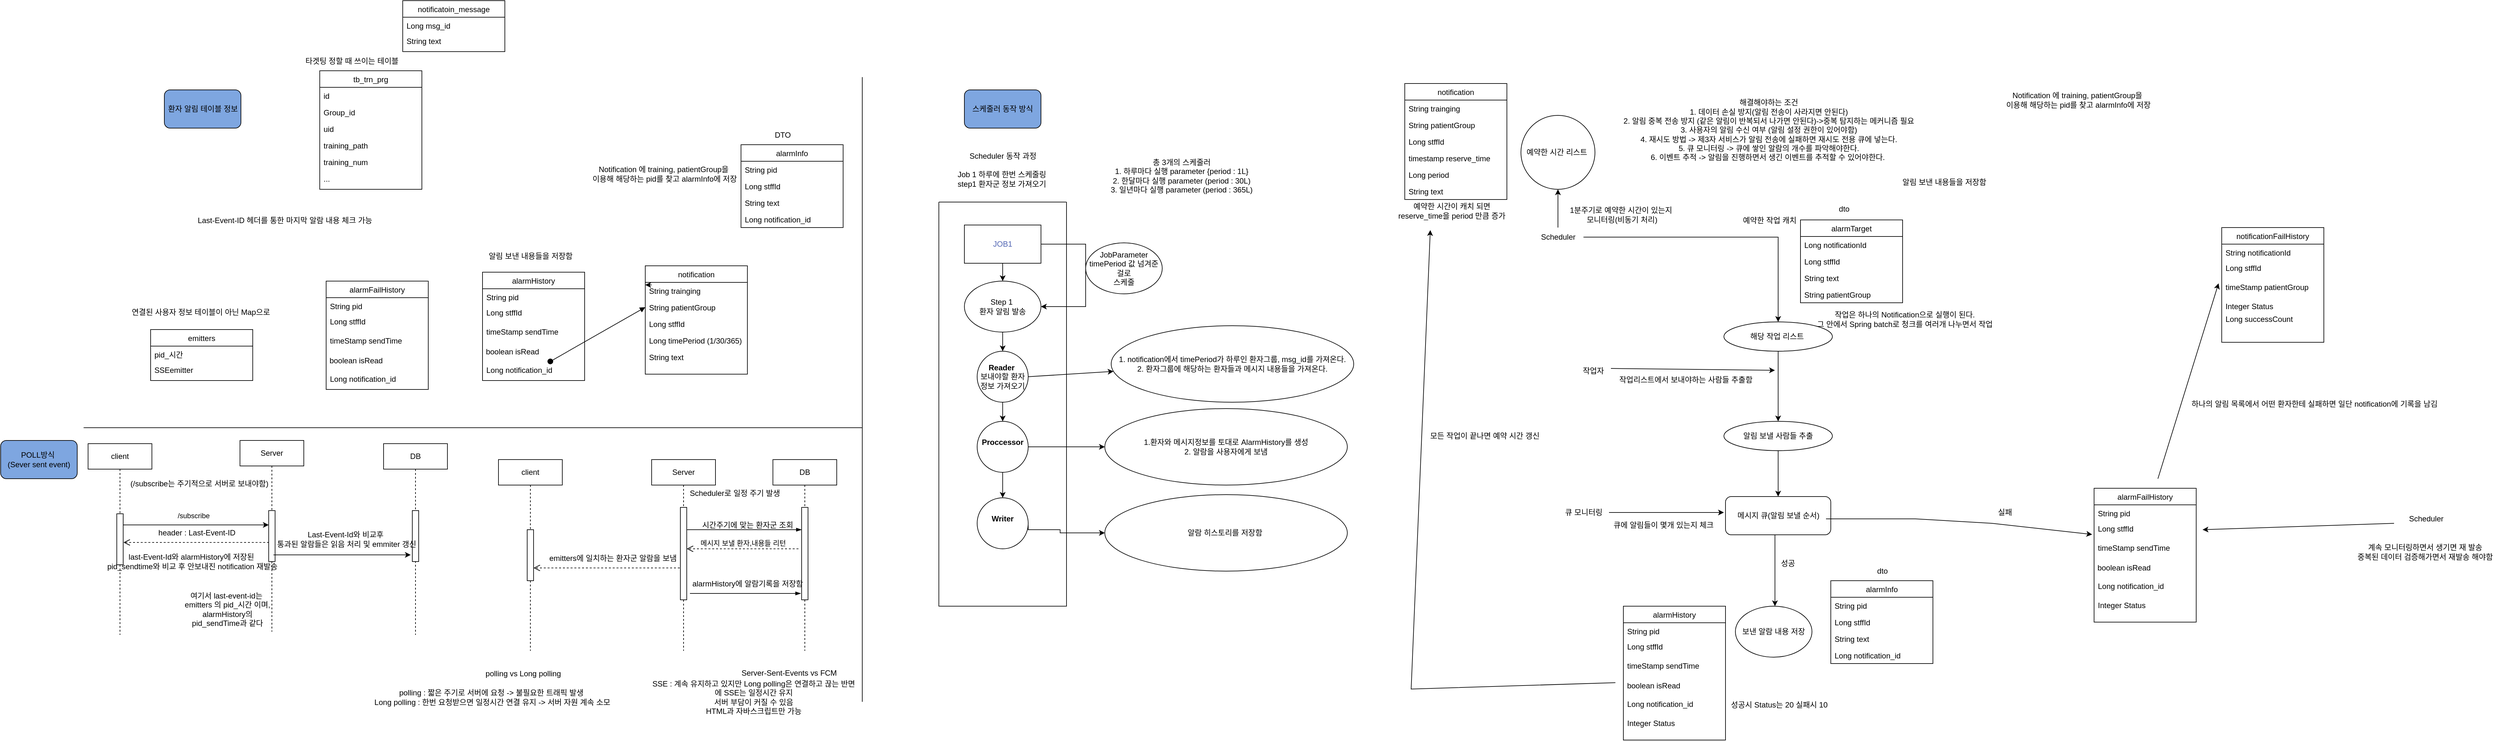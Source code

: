 <mxfile version="24.0.7" type="github">
  <diagram id="C5RBs43oDa-KdzZeNtuy" name="Page-1">
    <mxGraphModel dx="2901" dy="2324" grid="1" gridSize="10" guides="1" tooltips="1" connect="1" arrows="1" fold="1" page="1" pageScale="1" pageWidth="827" pageHeight="1169" background="#ffffff" math="0" shadow="0">
      <root>
        <mxCell id="WIyWlLk6GJQsqaUBKTNV-0" />
        <mxCell id="WIyWlLk6GJQsqaUBKTNV-1" parent="WIyWlLk6GJQsqaUBKTNV-0" />
        <mxCell id="zkfFHV4jXpPFQw0GAbJ--6" value="notificatoin_message" style="swimlane;fontStyle=0;align=center;verticalAlign=top;childLayout=stackLayout;horizontal=1;startSize=26;horizontalStack=0;resizeParent=1;resizeLast=0;collapsible=1;marginBottom=0;rounded=0;shadow=0;strokeWidth=1;" parent="WIyWlLk6GJQsqaUBKTNV-1" vertex="1">
          <mxGeometry x="-20" y="-140" width="160" height="80" as="geometry">
            <mxRectangle x="130" y="380" width="160" height="26" as="alternateBounds" />
          </mxGeometry>
        </mxCell>
        <mxCell id="zkfFHV4jXpPFQw0GAbJ--7" value="Long msg_id" style="text;align=left;verticalAlign=top;spacingLeft=4;spacingRight=4;overflow=hidden;rotatable=0;points=[[0,0.5],[1,0.5]];portConstraint=eastwest;" parent="zkfFHV4jXpPFQw0GAbJ--6" vertex="1">
          <mxGeometry y="26" width="160" height="24" as="geometry" />
        </mxCell>
        <mxCell id="Y5CRtkHLUo_hxefOHsX1-9" value="String text " style="text;align=left;verticalAlign=top;spacingLeft=4;spacingRight=4;overflow=hidden;rotatable=0;points=[[0,0.5],[1,0.5]];portConstraint=eastwest;" parent="zkfFHV4jXpPFQw0GAbJ--6" vertex="1">
          <mxGeometry y="50" width="160" height="30" as="geometry" />
        </mxCell>
        <mxCell id="zkfFHV4jXpPFQw0GAbJ--13" value="notification" style="swimlane;fontStyle=0;align=center;verticalAlign=top;childLayout=stackLayout;horizontal=1;startSize=26;horizontalStack=0;resizeParent=1;resizeLast=0;collapsible=1;marginBottom=0;rounded=0;shadow=0;strokeWidth=1;" parent="WIyWlLk6GJQsqaUBKTNV-1" vertex="1">
          <mxGeometry x="1550" y="-10" width="160" height="182" as="geometry">
            <mxRectangle x="340" y="380" width="170" height="26" as="alternateBounds" />
          </mxGeometry>
        </mxCell>
        <mxCell id="ZtWifZdwvu0Q_X3v1gO1-0" value="String trainging" style="text;align=left;verticalAlign=top;spacingLeft=4;spacingRight=4;overflow=hidden;rotatable=0;points=[[0,0.5],[1,0.5]];portConstraint=eastwest;" vertex="1" parent="zkfFHV4jXpPFQw0GAbJ--13">
          <mxGeometry y="26" width="160" height="26" as="geometry" />
        </mxCell>
        <mxCell id="Y5CRtkHLUo_hxefOHsX1-2" value="String patientGroup" style="text;align=left;verticalAlign=top;spacingLeft=4;spacingRight=4;overflow=hidden;rotatable=0;points=[[0,0.5],[1,0.5]];portConstraint=eastwest;" parent="zkfFHV4jXpPFQw0GAbJ--13" vertex="1">
          <mxGeometry y="52" width="160" height="26" as="geometry" />
        </mxCell>
        <mxCell id="Y5CRtkHLUo_hxefOHsX1-3" value="Long stffId" style="text;align=left;verticalAlign=top;spacingLeft=4;spacingRight=4;overflow=hidden;rotatable=0;points=[[0,0.5],[1,0.5]];portConstraint=eastwest;" parent="zkfFHV4jXpPFQw0GAbJ--13" vertex="1">
          <mxGeometry y="78" width="160" height="26" as="geometry" />
        </mxCell>
        <mxCell id="Y5CRtkHLUo_hxefOHsX1-5" value="timestamp reserve_time" style="text;align=left;verticalAlign=top;spacingLeft=4;spacingRight=4;overflow=hidden;rotatable=0;points=[[0,0.5],[1,0.5]];portConstraint=eastwest;" parent="zkfFHV4jXpPFQw0GAbJ--13" vertex="1">
          <mxGeometry y="104" width="160" height="26" as="geometry" />
        </mxCell>
        <mxCell id="ZtWifZdwvu0Q_X3v1gO1-45" value="Long period" style="text;align=left;verticalAlign=top;spacingLeft=4;spacingRight=4;overflow=hidden;rotatable=0;points=[[0,0.5],[1,0.5]];portConstraint=eastwest;" vertex="1" parent="zkfFHV4jXpPFQw0GAbJ--13">
          <mxGeometry y="130" width="160" height="26" as="geometry" />
        </mxCell>
        <mxCell id="ZtWifZdwvu0Q_X3v1gO1-72" value="String text" style="text;align=left;verticalAlign=top;spacingLeft=4;spacingRight=4;overflow=hidden;rotatable=0;points=[[0,0.5],[1,0.5]];portConstraint=eastwest;" vertex="1" parent="zkfFHV4jXpPFQw0GAbJ--13">
          <mxGeometry y="156" width="160" height="26" as="geometry" />
        </mxCell>
        <mxCell id="zkfFHV4jXpPFQw0GAbJ--17" value="tb_trn_prg" style="swimlane;fontStyle=0;align=center;verticalAlign=top;childLayout=stackLayout;horizontal=1;startSize=26;horizontalStack=0;resizeParent=1;resizeLast=0;collapsible=1;marginBottom=0;rounded=0;shadow=0;strokeWidth=1;" parent="WIyWlLk6GJQsqaUBKTNV-1" vertex="1">
          <mxGeometry x="-150" y="-30" width="160" height="186" as="geometry">
            <mxRectangle x="550" y="140" width="160" height="26" as="alternateBounds" />
          </mxGeometry>
        </mxCell>
        <mxCell id="zkfFHV4jXpPFQw0GAbJ--18" value="id" style="text;align=left;verticalAlign=top;spacingLeft=4;spacingRight=4;overflow=hidden;rotatable=0;points=[[0,0.5],[1,0.5]];portConstraint=eastwest;" parent="zkfFHV4jXpPFQw0GAbJ--17" vertex="1">
          <mxGeometry y="26" width="160" height="26" as="geometry" />
        </mxCell>
        <mxCell id="zkfFHV4jXpPFQw0GAbJ--19" value="Group_id" style="text;align=left;verticalAlign=top;spacingLeft=4;spacingRight=4;overflow=hidden;rotatable=0;points=[[0,0.5],[1,0.5]];portConstraint=eastwest;rounded=0;shadow=0;html=0;" parent="zkfFHV4jXpPFQw0GAbJ--17" vertex="1">
          <mxGeometry y="52" width="160" height="26" as="geometry" />
        </mxCell>
        <mxCell id="zkfFHV4jXpPFQw0GAbJ--20" value="uid" style="text;align=left;verticalAlign=top;spacingLeft=4;spacingRight=4;overflow=hidden;rotatable=0;points=[[0,0.5],[1,0.5]];portConstraint=eastwest;rounded=0;shadow=0;html=0;" parent="zkfFHV4jXpPFQw0GAbJ--17" vertex="1">
          <mxGeometry y="78" width="160" height="26" as="geometry" />
        </mxCell>
        <mxCell id="zkfFHV4jXpPFQw0GAbJ--21" value="training_path" style="text;align=left;verticalAlign=top;spacingLeft=4;spacingRight=4;overflow=hidden;rotatable=0;points=[[0,0.5],[1,0.5]];portConstraint=eastwest;rounded=0;shadow=0;html=0;" parent="zkfFHV4jXpPFQw0GAbJ--17" vertex="1">
          <mxGeometry y="104" width="160" height="26" as="geometry" />
        </mxCell>
        <mxCell id="zkfFHV4jXpPFQw0GAbJ--22" value="training_num" style="text;align=left;verticalAlign=top;spacingLeft=4;spacingRight=4;overflow=hidden;rotatable=0;points=[[0,0.5],[1,0.5]];portConstraint=eastwest;rounded=0;shadow=0;html=0;" parent="zkfFHV4jXpPFQw0GAbJ--17" vertex="1">
          <mxGeometry y="130" width="160" height="26" as="geometry" />
        </mxCell>
        <mxCell id="zkfFHV4jXpPFQw0GAbJ--24" value="..." style="text;align=left;verticalAlign=top;spacingLeft=4;spacingRight=4;overflow=hidden;rotatable=0;points=[[0,0.5],[1,0.5]];portConstraint=eastwest;" parent="zkfFHV4jXpPFQw0GAbJ--17" vertex="1">
          <mxGeometry y="156" width="160" height="26" as="geometry" />
        </mxCell>
        <mxCell id="Y5CRtkHLUo_hxefOHsX1-7" value="타겟팅 정할 때 쓰이는 테이블" style="text;html=1;align=center;verticalAlign=middle;resizable=0;points=[];autosize=1;strokeColor=none;fillColor=none;" parent="WIyWlLk6GJQsqaUBKTNV-1" vertex="1">
          <mxGeometry x="-180" y="-60" width="160" height="30" as="geometry" />
        </mxCell>
        <mxCell id="Y5CRtkHLUo_hxefOHsX1-20" value="Server" style="shape=umlLifeline;whiteSpace=wrap;html=1;container=1;dropTarget=0;collapsible=0;recursiveResize=0;outlineConnect=0;portConstraint=eastwest;newEdgeStyle={&quot;curved&quot;:0,&quot;rounded&quot;:0};points=[[0,0,0,0,5],[0,1,0,0,-5],[1,0,0,0,5],[1,1,0,0,-5]];perimeter=rectanglePerimeter;targetShapes=umlLifeline;participant=label;" parent="WIyWlLk6GJQsqaUBKTNV-1" vertex="1">
          <mxGeometry x="370" y="580" width="100" height="300" as="geometry" />
        </mxCell>
        <mxCell id="Y5CRtkHLUo_hxefOHsX1-22" value="" style="html=1;points=[[0,0,0,0,5],[0,1,0,0,-5],[1,0,0,0,5],[1,1,0,0,-5]];perimeter=orthogonalPerimeter;outlineConnect=0;targetShapes=umlLifeline;portConstraint=eastwest;newEdgeStyle={&quot;curved&quot;:0,&quot;rounded&quot;:0};" parent="Y5CRtkHLUo_hxefOHsX1-20" vertex="1">
          <mxGeometry x="45" y="75" width="10" height="145" as="geometry" />
        </mxCell>
        <mxCell id="Y5CRtkHLUo_hxefOHsX1-21" value="client" style="shape=umlLifeline;whiteSpace=wrap;html=1;container=1;dropTarget=0;collapsible=0;recursiveResize=0;outlineConnect=0;portConstraint=eastwest;newEdgeStyle={&quot;curved&quot;:0,&quot;rounded&quot;:0};points=[[0,0,0,0,5],[0,1,0,0,-5],[1,0,0,0,5],[1,1,0,0,-5]];perimeter=rectanglePerimeter;targetShapes=umlLifeline;participant=label;" parent="WIyWlLk6GJQsqaUBKTNV-1" vertex="1">
          <mxGeometry x="130" y="580" width="100" height="300" as="geometry" />
        </mxCell>
        <mxCell id="Y5CRtkHLUo_hxefOHsX1-33" value="" style="html=1;points=[[0,0,0,0,5],[0,1,0,0,-5],[1,0,0,0,5],[1,1,0,0,-5]];perimeter=orthogonalPerimeter;outlineConnect=0;targetShapes=umlLifeline;portConstraint=eastwest;newEdgeStyle={&quot;curved&quot;:0,&quot;rounded&quot;:0};" parent="Y5CRtkHLUo_hxefOHsX1-21" vertex="1">
          <mxGeometry x="45" y="110" width="10" height="80" as="geometry" />
        </mxCell>
        <mxCell id="Y5CRtkHLUo_hxefOHsX1-23" value="DB" style="shape=umlLifeline;whiteSpace=wrap;html=1;container=1;dropTarget=0;collapsible=0;recursiveResize=0;outlineConnect=0;portConstraint=eastwest;newEdgeStyle={&quot;curved&quot;:0,&quot;rounded&quot;:0};points=[[0,0,0,0,5],[0,1,0,0,-5],[1,0,0,0,5],[1,1,0,0,-5]];perimeter=rectanglePerimeter;targetShapes=umlLifeline;participant=label;" parent="WIyWlLk6GJQsqaUBKTNV-1" vertex="1">
          <mxGeometry x="560" y="580" width="100" height="300" as="geometry" />
        </mxCell>
        <mxCell id="Y5CRtkHLUo_hxefOHsX1-24" value="" style="html=1;points=[[0,0,0,0,5],[0,1,0,0,-5],[1,0,0,0,5],[1,1,0,0,-5]];perimeter=orthogonalPerimeter;outlineConnect=0;targetShapes=umlLifeline;portConstraint=eastwest;newEdgeStyle={&quot;curved&quot;:0,&quot;rounded&quot;:0};" parent="Y5CRtkHLUo_hxefOHsX1-23" vertex="1">
          <mxGeometry x="45" y="75" width="10" height="145" as="geometry" />
        </mxCell>
        <mxCell id="Y5CRtkHLUo_hxefOHsX1-25" value="" style="edgeStyle=elbowEdgeStyle;fontSize=12;html=1;endArrow=blockThin;endFill=1;rounded=0;elbow=vertical;" parent="WIyWlLk6GJQsqaUBKTNV-1" source="Y5CRtkHLUo_hxefOHsX1-22" target="Y5CRtkHLUo_hxefOHsX1-24" edge="1">
          <mxGeometry width="160" relative="1" as="geometry">
            <mxPoint x="430" y="690" as="sourcePoint" />
            <mxPoint x="605" y="715" as="targetPoint" />
            <Array as="points">
              <mxPoint x="560" y="690" />
            </Array>
          </mxGeometry>
        </mxCell>
        <mxCell id="Y5CRtkHLUo_hxefOHsX1-30" value="시간주기에 맞는 환자군 조회" style="text;html=1;align=center;verticalAlign=middle;resizable=0;points=[];autosize=1;strokeColor=none;fillColor=none;" parent="WIyWlLk6GJQsqaUBKTNV-1" vertex="1">
          <mxGeometry x="440" y="668" width="160" height="30" as="geometry" />
        </mxCell>
        <mxCell id="Y5CRtkHLUo_hxefOHsX1-31" value="메시지 보낼 환자,내용들 리턴" style="html=1;verticalAlign=bottom;endArrow=open;dashed=1;endSize=8;curved=0;rounded=0;" parent="WIyWlLk6GJQsqaUBKTNV-1" target="Y5CRtkHLUo_hxefOHsX1-22" edge="1">
          <mxGeometry relative="1" as="geometry">
            <mxPoint x="600" y="720" as="sourcePoint" />
            <mxPoint x="520" y="720" as="targetPoint" />
          </mxGeometry>
        </mxCell>
        <mxCell id="Y5CRtkHLUo_hxefOHsX1-32" value="" style="html=1;verticalAlign=bottom;endArrow=open;dashed=1;endSize=8;curved=0;rounded=0;" parent="WIyWlLk6GJQsqaUBKTNV-1" target="Y5CRtkHLUo_hxefOHsX1-33" edge="1">
          <mxGeometry relative="1" as="geometry">
            <mxPoint x="414" y="750" as="sourcePoint" />
            <mxPoint x="334" y="750" as="targetPoint" />
          </mxGeometry>
        </mxCell>
        <mxCell id="Y5CRtkHLUo_hxefOHsX1-34" value="emitters에 일치하는 환자군 알람을 보냄" style="text;html=1;align=center;verticalAlign=middle;resizable=0;points=[];autosize=1;strokeColor=none;fillColor=none;" parent="WIyWlLk6GJQsqaUBKTNV-1" vertex="1">
          <mxGeometry x="204" y="720" width="210" height="30" as="geometry" />
        </mxCell>
        <mxCell id="Y5CRtkHLUo_hxefOHsX1-35" value="Server-Sent-Events vs FCM" style="text;html=1;align=center;verticalAlign=middle;resizable=0;points=[];autosize=1;strokeColor=none;fillColor=none;" parent="WIyWlLk6GJQsqaUBKTNV-1" vertex="1">
          <mxGeometry x="500" y="900" width="170" height="30" as="geometry" />
        </mxCell>
        <mxCell id="Y5CRtkHLUo_hxefOHsX1-36" value="SSE : 계속 유지하고 있지만 Long polling은 연결하고 끊는 반면에 SSE는 일정시간 유지&lt;div&gt;서버 부담이 커질 수 있음&lt;/div&gt;&lt;div&gt;HTML과 자바스크립트만 가능&lt;/div&gt;" style="text;html=1;align=center;verticalAlign=middle;whiteSpace=wrap;rounded=0;" parent="WIyWlLk6GJQsqaUBKTNV-1" vertex="1">
          <mxGeometry x="370" y="933" width="320" height="40" as="geometry" />
        </mxCell>
        <mxCell id="Y5CRtkHLUo_hxefOHsX1-37" value="polling vs Long polling&amp;nbsp;&lt;div&gt;&lt;br&gt;&lt;/div&gt;" style="text;html=1;align=center;verticalAlign=middle;resizable=0;points=[];autosize=1;strokeColor=none;fillColor=none;" parent="WIyWlLk6GJQsqaUBKTNV-1" vertex="1">
          <mxGeometry x="100" y="903" width="140" height="40" as="geometry" />
        </mxCell>
        <mxCell id="Y5CRtkHLUo_hxefOHsX1-38" value="polling : 짧은 주기로 서버에 요청 -&amp;gt; 불필요한 트래픽 발생&amp;nbsp;&lt;div&gt;Long polling : 한번 요청받으면 일정시간 연결 유지 -&amp;gt; 서버 자원 계속 소모&lt;/div&gt;" style="text;html=1;align=center;verticalAlign=middle;resizable=0;points=[];autosize=1;strokeColor=none;fillColor=none;" parent="WIyWlLk6GJQsqaUBKTNV-1" vertex="1">
          <mxGeometry x="-70" y="933" width="380" height="40" as="geometry" />
        </mxCell>
        <mxCell id="Y5CRtkHLUo_hxefOHsX1-39" value="Scheduler로 일정 주기 발생" style="text;html=1;align=center;verticalAlign=middle;resizable=0;points=[];autosize=1;strokeColor=none;fillColor=none;" parent="WIyWlLk6GJQsqaUBKTNV-1" vertex="1">
          <mxGeometry x="420" y="618" width="160" height="30" as="geometry" />
        </mxCell>
        <mxCell id="Y5CRtkHLUo_hxefOHsX1-42" value="emitters" style="swimlane;fontStyle=0;align=center;verticalAlign=top;childLayout=stackLayout;horizontal=1;startSize=26;horizontalStack=0;resizeParent=1;resizeLast=0;collapsible=1;marginBottom=0;rounded=0;shadow=0;strokeWidth=1;" parent="WIyWlLk6GJQsqaUBKTNV-1" vertex="1">
          <mxGeometry x="-415" y="376" width="160" height="80" as="geometry">
            <mxRectangle x="130" y="380" width="160" height="26" as="alternateBounds" />
          </mxGeometry>
        </mxCell>
        <mxCell id="Y5CRtkHLUo_hxefOHsX1-43" value="pid_시간" style="text;align=left;verticalAlign=top;spacingLeft=4;spacingRight=4;overflow=hidden;rotatable=0;points=[[0,0.5],[1,0.5]];portConstraint=eastwest;" parent="Y5CRtkHLUo_hxefOHsX1-42" vertex="1">
          <mxGeometry y="26" width="160" height="24" as="geometry" />
        </mxCell>
        <mxCell id="Y5CRtkHLUo_hxefOHsX1-44" value="SSEemitter" style="text;align=left;verticalAlign=top;spacingLeft=4;spacingRight=4;overflow=hidden;rotatable=0;points=[[0,0.5],[1,0.5]];portConstraint=eastwest;" parent="Y5CRtkHLUo_hxefOHsX1-42" vertex="1">
          <mxGeometry y="50" width="160" height="30" as="geometry" />
        </mxCell>
        <mxCell id="Y5CRtkHLUo_hxefOHsX1-48" value="연결된 사용자 정보 테이블이 아닌 Map으로&amp;nbsp;" style="text;html=1;align=center;verticalAlign=middle;resizable=0;points=[];autosize=1;strokeColor=none;fillColor=none;" parent="WIyWlLk6GJQsqaUBKTNV-1" vertex="1">
          <mxGeometry x="-450" y="334" width="230" height="30" as="geometry" />
        </mxCell>
        <mxCell id="Y5CRtkHLUo_hxefOHsX1-49" value="알림 보낸 내용들을 저장함" style="text;html=1;align=center;verticalAlign=middle;resizable=0;points=[];autosize=1;strokeColor=none;fillColor=none;" parent="WIyWlLk6GJQsqaUBKTNV-1" vertex="1">
          <mxGeometry x="2320" y="130" width="150" height="30" as="geometry" />
        </mxCell>
        <mxCell id="Y5CRtkHLUo_hxefOHsX1-52" value="Scheduler 동작 과정&lt;div&gt;&lt;br&gt;&lt;/div&gt;&lt;div&gt;Job 1 하루에 한번 스케줄링&amp;nbsp;&lt;/div&gt;&lt;div&gt;step1 환자군 정보 가져오기&amp;nbsp;&lt;/div&gt;&lt;div&gt;&lt;br&gt;&lt;/div&gt;&lt;div&gt;&lt;br&gt;&lt;/div&gt;" style="text;html=1;align=center;verticalAlign=middle;resizable=0;points=[];autosize=1;strokeColor=none;fillColor=none;" parent="WIyWlLk6GJQsqaUBKTNV-1" vertex="1">
          <mxGeometry x="840" y="90" width="160" height="100" as="geometry" />
        </mxCell>
        <mxCell id="Y5CRtkHLUo_hxefOHsX1-53" value="alarmHistory에 알람기록을 저장함" style="text;html=1;align=center;verticalAlign=middle;resizable=0;points=[];autosize=1;strokeColor=none;fillColor=none;" parent="WIyWlLk6GJQsqaUBKTNV-1" vertex="1">
          <mxGeometry x="425" y="760" width="190" height="30" as="geometry" />
        </mxCell>
        <mxCell id="Y5CRtkHLUo_hxefOHsX1-54" value="Last-Event-ID 헤더를 통한 마지막 알람 내용 체크 가능" style="text;html=1;align=center;verticalAlign=middle;resizable=0;points=[];autosize=1;strokeColor=none;fillColor=none;" parent="WIyWlLk6GJQsqaUBKTNV-1" vertex="1">
          <mxGeometry x="-350" y="190" width="290" height="30" as="geometry" />
        </mxCell>
        <mxCell id="Y5CRtkHLUo_hxefOHsX1-78" value="client" style="shape=umlLifeline;whiteSpace=wrap;html=1;container=1;dropTarget=0;collapsible=0;recursiveResize=0;outlineConnect=0;portConstraint=eastwest;newEdgeStyle={&quot;curved&quot;:0,&quot;rounded&quot;:0};points=[[0,0,0,0,5],[0,1,0,0,-5],[1,0,0,0,5],[1,1,0,0,-5]];perimeter=rectanglePerimeter;targetShapes=umlLifeline;participant=label;" parent="WIyWlLk6GJQsqaUBKTNV-1" vertex="1">
          <mxGeometry x="-513" y="555" width="100" height="300" as="geometry" />
        </mxCell>
        <mxCell id="Y5CRtkHLUo_hxefOHsX1-79" value="" style="html=1;points=[[0,0,0,0,5],[0,1,0,0,-5],[1,0,0,0,5],[1,1,0,0,-5]];perimeter=orthogonalPerimeter;outlineConnect=0;targetShapes=umlLifeline;portConstraint=eastwest;newEdgeStyle={&quot;curved&quot;:0,&quot;rounded&quot;:0};" parent="Y5CRtkHLUo_hxefOHsX1-78" vertex="1">
          <mxGeometry x="45" y="110" width="10" height="80" as="geometry" />
        </mxCell>
        <mxCell id="Y5CRtkHLUo_hxefOHsX1-80" value="Server" style="shape=umlLifeline;whiteSpace=wrap;html=1;container=1;dropTarget=0;collapsible=0;recursiveResize=0;outlineConnect=0;portConstraint=eastwest;newEdgeStyle={&quot;curved&quot;:0,&quot;rounded&quot;:0};points=[[0,0,0,0,5],[0,1,0,0,-5],[1,0,0,0,5],[1,1,0,0,-5]];perimeter=rectanglePerimeter;targetShapes=umlLifeline;participant=label;" parent="WIyWlLk6GJQsqaUBKTNV-1" vertex="1">
          <mxGeometry x="-275" y="550" width="100" height="300" as="geometry" />
        </mxCell>
        <mxCell id="Y5CRtkHLUo_hxefOHsX1-81" value="" style="html=1;points=[[0,0,0,0,5],[0,1,0,0,-5],[1,0,0,0,5],[1,1,0,0,-5]];perimeter=orthogonalPerimeter;outlineConnect=0;targetShapes=umlLifeline;portConstraint=eastwest;newEdgeStyle={&quot;curved&quot;:0,&quot;rounded&quot;:0};" parent="Y5CRtkHLUo_hxefOHsX1-80" vertex="1">
          <mxGeometry x="45" y="110" width="10" height="80" as="geometry" />
        </mxCell>
        <mxCell id="Y5CRtkHLUo_hxefOHsX1-82" value="DB" style="shape=umlLifeline;whiteSpace=wrap;html=1;container=1;dropTarget=0;collapsible=0;recursiveResize=0;outlineConnect=0;portConstraint=eastwest;newEdgeStyle={&quot;curved&quot;:0,&quot;rounded&quot;:0};points=[[0,0,0,0,5],[0,1,0,0,-5],[1,0,0,0,5],[1,1,0,0,-5]];perimeter=rectanglePerimeter;targetShapes=umlLifeline;participant=label;" parent="WIyWlLk6GJQsqaUBKTNV-1" vertex="1">
          <mxGeometry x="-50" y="555" width="100" height="300" as="geometry" />
        </mxCell>
        <mxCell id="Y5CRtkHLUo_hxefOHsX1-83" value="" style="html=1;points=[[0,0,0,0,5],[0,1,0,0,-5],[1,0,0,0,5],[1,1,0,0,-5]];perimeter=orthogonalPerimeter;outlineConnect=0;targetShapes=umlLifeline;portConstraint=eastwest;newEdgeStyle={&quot;curved&quot;:0,&quot;rounded&quot;:0};" parent="Y5CRtkHLUo_hxefOHsX1-82" vertex="1">
          <mxGeometry x="45" y="105" width="10" height="80" as="geometry" />
        </mxCell>
        <mxCell id="Y5CRtkHLUo_hxefOHsX1-84" style="edgeStyle=orthogonalEdgeStyle;rounded=0;orthogonalLoop=1;jettySize=auto;html=1;curved=0;" parent="WIyWlLk6GJQsqaUBKTNV-1" source="Y5CRtkHLUo_hxefOHsX1-79" edge="1">
          <mxGeometry relative="1" as="geometry">
            <mxPoint x="-408" y="682.5" as="sourcePoint" />
            <mxPoint x="-230" y="682.5" as="targetPoint" />
            <Array as="points">
              <mxPoint x="-344" y="683" />
            </Array>
          </mxGeometry>
        </mxCell>
        <mxCell id="Y5CRtkHLUo_hxefOHsX1-85" value="/subscribe" style="edgeLabel;html=1;align=center;verticalAlign=middle;resizable=0;points=[];" parent="Y5CRtkHLUo_hxefOHsX1-84" vertex="1" connectable="0">
          <mxGeometry x="-0.152" y="-2" relative="1" as="geometry">
            <mxPoint x="13" y="-17" as="offset" />
          </mxGeometry>
        </mxCell>
        <mxCell id="Y5CRtkHLUo_hxefOHsX1-86" value="header : Last-Event-ID" style="text;html=1;align=center;verticalAlign=middle;resizable=0;points=[];autosize=1;strokeColor=none;fillColor=none;" parent="WIyWlLk6GJQsqaUBKTNV-1" vertex="1">
          <mxGeometry x="-413.5" y="680" width="140" height="30" as="geometry" />
        </mxCell>
        <mxCell id="Y5CRtkHLUo_hxefOHsX1-87" value="last-Event-Id와 alarmHistory에 저장된&amp;nbsp;&lt;div&gt;pid_sendtime와 비교 후 안보내진 notification 재발송&lt;/div&gt;" style="text;html=1;align=center;verticalAlign=middle;resizable=0;points=[];autosize=1;strokeColor=none;fillColor=none;" parent="WIyWlLk6GJQsqaUBKTNV-1" vertex="1">
          <mxGeometry x="-490" y="720" width="280" height="40" as="geometry" />
        </mxCell>
        <mxCell id="Y5CRtkHLUo_hxefOHsX1-88" value="" style="endArrow=classic;html=1;rounded=0;" parent="WIyWlLk6GJQsqaUBKTNV-1" edge="1">
          <mxGeometry width="50" height="50" relative="1" as="geometry">
            <mxPoint x="-222.5" y="729.5" as="sourcePoint" />
            <mxPoint x="-7.5" y="729.5" as="targetPoint" />
            <Array as="points">
              <mxPoint x="-142.5" y="729.5" />
            </Array>
          </mxGeometry>
        </mxCell>
        <mxCell id="Y5CRtkHLUo_hxefOHsX1-90" value="" style="html=1;verticalAlign=bottom;endArrow=open;dashed=1;endSize=8;curved=0;rounded=0;" parent="WIyWlLk6GJQsqaUBKTNV-1" edge="1">
          <mxGeometry relative="1" as="geometry">
            <mxPoint x="-229.5" y="710" as="sourcePoint" />
            <mxPoint x="-457.5" y="710" as="targetPoint" />
          </mxGeometry>
        </mxCell>
        <mxCell id="Y5CRtkHLUo_hxefOHsX1-94" value="alarmHistory" style="swimlane;fontStyle=0;align=center;verticalAlign=top;childLayout=stackLayout;horizontal=1;startSize=26;horizontalStack=0;resizeParent=1;resizeLast=0;collapsible=1;marginBottom=0;rounded=0;shadow=0;strokeWidth=1;" parent="WIyWlLk6GJQsqaUBKTNV-1" vertex="1">
          <mxGeometry x="1892.5" y="810" width="160" height="210" as="geometry">
            <mxRectangle x="130" y="380" width="160" height="26" as="alternateBounds" />
          </mxGeometry>
        </mxCell>
        <mxCell id="Y5CRtkHLUo_hxefOHsX1-95" value="String pid" style="text;align=left;verticalAlign=top;spacingLeft=4;spacingRight=4;overflow=hidden;rotatable=0;points=[[0,0.5],[1,0.5]];portConstraint=eastwest;" parent="Y5CRtkHLUo_hxefOHsX1-94" vertex="1">
          <mxGeometry y="26" width="160" height="24" as="geometry" />
        </mxCell>
        <mxCell id="Y5CRtkHLUo_hxefOHsX1-96" value="Long stffId" style="text;align=left;verticalAlign=top;spacingLeft=4;spacingRight=4;overflow=hidden;rotatable=0;points=[[0,0.5],[1,0.5]];portConstraint=eastwest;" parent="Y5CRtkHLUo_hxefOHsX1-94" vertex="1">
          <mxGeometry y="50" width="160" height="30" as="geometry" />
        </mxCell>
        <mxCell id="Y5CRtkHLUo_hxefOHsX1-98" value="timeStamp sendTime" style="text;align=left;verticalAlign=top;spacingLeft=4;spacingRight=4;overflow=hidden;rotatable=0;points=[[0,0.5],[1,0.5]];portConstraint=eastwest;" parent="Y5CRtkHLUo_hxefOHsX1-94" vertex="1">
          <mxGeometry y="80" width="160" height="30" as="geometry" />
        </mxCell>
        <mxCell id="Y5CRtkHLUo_hxefOHsX1-100" value="&amp;nbsp;boolean isRead" style="text;html=1;align=left;verticalAlign=middle;resizable=0;points=[];autosize=1;strokeColor=none;fillColor=none;" parent="Y5CRtkHLUo_hxefOHsX1-94" vertex="1">
          <mxGeometry y="110" width="160" height="30" as="geometry" />
        </mxCell>
        <mxCell id="Y5CRtkHLUo_hxefOHsX1-101" value="Long notification_id" style="text;align=left;verticalAlign=top;spacingLeft=4;spacingRight=4;overflow=hidden;rotatable=0;points=[[0,0.5],[1,0.5]];portConstraint=eastwest;" parent="Y5CRtkHLUo_hxefOHsX1-94" vertex="1">
          <mxGeometry y="140" width="160" height="30" as="geometry" />
        </mxCell>
        <mxCell id="ZtWifZdwvu0Q_X3v1gO1-73" value="Integer Status" style="text;align=left;verticalAlign=top;spacingLeft=4;spacingRight=4;overflow=hidden;rotatable=0;points=[[0,0.5],[1,0.5]];portConstraint=eastwest;" vertex="1" parent="Y5CRtkHLUo_hxefOHsX1-94">
          <mxGeometry y="170" width="160" height="30" as="geometry" />
        </mxCell>
        <mxCell id="Y5CRtkHLUo_hxefOHsX1-102" value="Last-Event-Id와 비교후&lt;div&gt;&amp;nbsp;통과된 알람들은 읽음 처리 및 emmiter 갱신&lt;/div&gt;" style="text;html=1;align=center;verticalAlign=middle;resizable=0;points=[];autosize=1;strokeColor=none;fillColor=none;" parent="WIyWlLk6GJQsqaUBKTNV-1" vertex="1">
          <mxGeometry x="-230" y="685" width="240" height="40" as="geometry" />
        </mxCell>
        <mxCell id="Y5CRtkHLUo_hxefOHsX1-104" value="" style="edgeStyle=elbowEdgeStyle;fontSize=12;html=1;endArrow=blockThin;endFill=1;rounded=0;exitX=-0.014;exitY=0.9;exitDx=0;exitDy=0;exitPerimeter=0;" parent="WIyWlLk6GJQsqaUBKTNV-1" edge="1">
          <mxGeometry width="160" relative="1" as="geometry">
            <mxPoint x="430" y="790" as="sourcePoint" />
            <mxPoint x="603.77" y="790" as="targetPoint" />
            <Array as="points">
              <mxPoint x="543.77" y="773" />
              <mxPoint x="518.77" y="783" />
            </Array>
          </mxGeometry>
        </mxCell>
        <mxCell id="Y5CRtkHLUo_hxefOHsX1-106" value="여기서 last-event-id는&amp;nbsp;&lt;div&gt;emitters 의 pid_시간 이며,&lt;/div&gt;&lt;div&gt;alarmHistory의&lt;/div&gt;&lt;div&gt;pid_sendTime과 같다&lt;/div&gt;" style="text;html=1;align=center;verticalAlign=middle;resizable=0;points=[];autosize=1;strokeColor=none;fillColor=none;" parent="WIyWlLk6GJQsqaUBKTNV-1" vertex="1">
          <mxGeometry x="-370" y="780" width="150" height="70" as="geometry" />
        </mxCell>
        <mxCell id="Y5CRtkHLUo_hxefOHsX1-108" value="(/subscribe는 주기적으로 서버로 보내야함)" style="text;html=1;align=center;verticalAlign=middle;resizable=0;points=[];autosize=1;strokeColor=none;fillColor=none;" parent="WIyWlLk6GJQsqaUBKTNV-1" vertex="1">
          <mxGeometry x="-454" y="603" width="230" height="30" as="geometry" />
        </mxCell>
        <mxCell id="w-4qG2G89i9QHenakO-h-14" style="edgeStyle=orthogonalEdgeStyle;rounded=0;orthogonalLoop=1;jettySize=auto;html=1;entryX=0.5;entryY=0;entryDx=0;entryDy=0;" parent="WIyWlLk6GJQsqaUBKTNV-1" source="w-4qG2G89i9QHenakO-h-1" target="w-4qG2G89i9QHenakO-h-12" edge="1">
          <mxGeometry relative="1" as="geometry" />
        </mxCell>
        <mxCell id="w-4qG2G89i9QHenakO-h-1" value="Step 1&amp;nbsp;&lt;div&gt;환자 알림 발송&lt;/div&gt;" style="ellipse;whiteSpace=wrap;html=1;" parent="WIyWlLk6GJQsqaUBKTNV-1" vertex="1">
          <mxGeometry x="860" y="300" width="120" height="80" as="geometry" />
        </mxCell>
        <mxCell id="w-4qG2G89i9QHenakO-h-2" value="" style="swimlane;startSize=0;" parent="WIyWlLk6GJQsqaUBKTNV-1" vertex="1">
          <mxGeometry x="820" y="176" width="200" height="634" as="geometry">
            <mxRectangle x="820" y="176" width="50" height="40" as="alternateBounds" />
          </mxGeometry>
        </mxCell>
        <mxCell id="w-4qG2G89i9QHenakO-h-0" value="&lt;font color=&quot;#5165b3&quot;&gt;JOB1&lt;/font&gt;" style="rounded=0;whiteSpace=wrap;html=1;" parent="w-4qG2G89i9QHenakO-h-2" vertex="1">
          <mxGeometry x="40" y="36" width="120" height="60" as="geometry" />
        </mxCell>
        <mxCell id="w-4qG2G89i9QHenakO-h-25" style="edgeStyle=orthogonalEdgeStyle;rounded=0;orthogonalLoop=1;jettySize=auto;html=1;entryX=0.5;entryY=0;entryDx=0;entryDy=0;" parent="w-4qG2G89i9QHenakO-h-2" source="w-4qG2G89i9QHenakO-h-12" target="w-4qG2G89i9QHenakO-h-15" edge="1">
          <mxGeometry relative="1" as="geometry" />
        </mxCell>
        <mxCell id="w-4qG2G89i9QHenakO-h-12" value="&lt;b&gt;Reader&amp;nbsp;&lt;/b&gt;&lt;div&gt;보내야할 환자 정보 가져오기&lt;/div&gt;" style="ellipse;whiteSpace=wrap;html=1;aspect=fixed;" parent="w-4qG2G89i9QHenakO-h-2" vertex="1">
          <mxGeometry x="60" y="234" width="80" height="80" as="geometry" />
        </mxCell>
        <mxCell id="w-4qG2G89i9QHenakO-h-13" value="" style="endArrow=classic;html=1;rounded=0;" parent="w-4qG2G89i9QHenakO-h-2" target="w-4qG2G89i9QHenakO-h-1" edge="1">
          <mxGeometry width="50" height="50" relative="1" as="geometry">
            <mxPoint x="100" y="96" as="sourcePoint" />
            <mxPoint x="150" y="46" as="targetPoint" />
          </mxGeometry>
        </mxCell>
        <mxCell id="w-4qG2G89i9QHenakO-h-26" style="edgeStyle=orthogonalEdgeStyle;rounded=0;orthogonalLoop=1;jettySize=auto;html=1;entryX=0.5;entryY=0;entryDx=0;entryDy=0;" parent="w-4qG2G89i9QHenakO-h-2" source="w-4qG2G89i9QHenakO-h-15" target="w-4qG2G89i9QHenakO-h-21" edge="1">
          <mxGeometry relative="1" as="geometry" />
        </mxCell>
        <mxCell id="w-4qG2G89i9QHenakO-h-15" value="&lt;b&gt;Proccessor&lt;/b&gt;&lt;div&gt;&lt;b&gt;&lt;br&gt;&lt;/b&gt;&lt;/div&gt;" style="ellipse;whiteSpace=wrap;html=1;aspect=fixed;" parent="w-4qG2G89i9QHenakO-h-2" vertex="1">
          <mxGeometry x="60" y="344" width="80" height="80" as="geometry" />
        </mxCell>
        <mxCell id="w-4qG2G89i9QHenakO-h-16" value="" style="endArrow=classic;html=1;rounded=0;" parent="w-4qG2G89i9QHenakO-h-2" target="w-4qG2G89i9QHenakO-h-17" edge="1">
          <mxGeometry width="50" height="50" relative="1" as="geometry">
            <mxPoint x="140" y="274" as="sourcePoint" />
            <mxPoint x="310" y="244" as="targetPoint" />
          </mxGeometry>
        </mxCell>
        <mxCell id="w-4qG2G89i9QHenakO-h-21" value="&lt;b&gt;Writer&lt;/b&gt;&lt;br&gt;&lt;div&gt;&lt;b&gt;&lt;br&gt;&lt;/b&gt;&lt;/div&gt;" style="ellipse;whiteSpace=wrap;html=1;aspect=fixed;" parent="w-4qG2G89i9QHenakO-h-2" vertex="1">
          <mxGeometry x="60" y="464" width="80" height="80" as="geometry" />
        </mxCell>
        <mxCell id="w-4qG2G89i9QHenakO-h-3" value="" style="endArrow=none;html=1;rounded=0;" parent="WIyWlLk6GJQsqaUBKTNV-1" edge="1">
          <mxGeometry width="50" height="50" relative="1" as="geometry">
            <mxPoint x="-520" y="530" as="sourcePoint" />
            <mxPoint x="700" y="530" as="targetPoint" />
          </mxGeometry>
        </mxCell>
        <mxCell id="w-4qG2G89i9QHenakO-h-6" value="" style="endArrow=none;html=1;rounded=0;" parent="WIyWlLk6GJQsqaUBKTNV-1" edge="1">
          <mxGeometry width="50" height="50" relative="1" as="geometry">
            <mxPoint x="700" y="960" as="sourcePoint" />
            <mxPoint x="700" y="-20" as="targetPoint" />
          </mxGeometry>
        </mxCell>
        <mxCell id="w-4qG2G89i9QHenakO-h-8" value="환자 알림 테이블 정보" style="rounded=1;whiteSpace=wrap;html=1;fillColor=#7EA6E0;" parent="WIyWlLk6GJQsqaUBKTNV-1" vertex="1">
          <mxGeometry x="-393.5" width="120" height="60" as="geometry" />
        </mxCell>
        <mxCell id="w-4qG2G89i9QHenakO-h-9" value="POLL방식&amp;nbsp;&lt;br&gt;(Sever sent event)&lt;span style=&quot;color: rgba(0, 0, 0, 0); font-family: monospace; font-size: 0px; text-align: start; text-wrap: nowrap;&quot;&gt;%3CmxGraphModel%3E%3Croot%3E%3CmxCell%20id%3D%220%22%2F%3E%3CmxCell%20id%3D%221%22%20parent%3D%220%22%2F%3E%3CmxCell%20id%3D%222%22%20value%3D%22%ED%99%98%EC%9E%90%20%EC%95%8C%EB%A6%BC%20%ED%85%8C%EC%9D%B4%EB%B8%94%20%EC%A0%95%EB%B3%B4%22%20style%3D%22rounded%3D1%3BwhiteSpace%3Dwrap%3Bhtml%3D1%3BfillColor%3D%237EA6E0%3B%22%20vertex%3D%221%22%20parent%3D%221%22%3E%3CmxGeometry%20x%3D%22-393.5%22%20width%3D%22120%22%20height%3D%2260%22%20as%3D%22geometry%22%2F%3E%3C%2FmxCell%3E%3C%2Froot%3E%3C%2FmxGraphModel%E&lt;/span&gt;" style="rounded=1;whiteSpace=wrap;html=1;fillColor=#7EA6E0;" parent="WIyWlLk6GJQsqaUBKTNV-1" vertex="1">
          <mxGeometry x="-650" y="550" width="120" height="60" as="geometry" />
        </mxCell>
        <mxCell id="w-4qG2G89i9QHenakO-h-10" value="스케줄러 동작 방식" style="rounded=1;whiteSpace=wrap;html=1;fillColor=#7EA6E0;" parent="WIyWlLk6GJQsqaUBKTNV-1" vertex="1">
          <mxGeometry x="860" width="120" height="60" as="geometry" />
        </mxCell>
        <mxCell id="w-4qG2G89i9QHenakO-h-17" value="1. notification에서 timePeriod가 하루인 환자그룹, msg_id를 가져온다.&lt;div&gt;&lt;div&gt;&lt;div&gt;2. 환자그룹에 해당하는 환자들과 메시지 내용들을 가져온다.&lt;/div&gt;&lt;/div&gt;&lt;/div&gt;" style="ellipse;whiteSpace=wrap;html=1;" parent="WIyWlLk6GJQsqaUBKTNV-1" vertex="1">
          <mxGeometry x="1090" y="370" width="380" height="120" as="geometry" />
        </mxCell>
        <mxCell id="w-4qG2G89i9QHenakO-h-19" value="1.환자와 메시지정보를 토대로 AlarmHistory를 생성&lt;div&gt;2. 알람을 사용자에게 보냄&lt;/div&gt;" style="ellipse;whiteSpace=wrap;html=1;" parent="WIyWlLk6GJQsqaUBKTNV-1" vertex="1">
          <mxGeometry x="1080" y="500" width="380" height="120" as="geometry" />
        </mxCell>
        <mxCell id="w-4qG2G89i9QHenakO-h-20" style="edgeStyle=orthogonalEdgeStyle;rounded=0;orthogonalLoop=1;jettySize=auto;html=1;" parent="WIyWlLk6GJQsqaUBKTNV-1" source="w-4qG2G89i9QHenakO-h-15" target="w-4qG2G89i9QHenakO-h-19" edge="1">
          <mxGeometry relative="1" as="geometry" />
        </mxCell>
        <mxCell id="w-4qG2G89i9QHenakO-h-22" value="알람 히스토리를 저장함&amp;nbsp;" style="ellipse;whiteSpace=wrap;html=1;" parent="WIyWlLk6GJQsqaUBKTNV-1" vertex="1">
          <mxGeometry x="1080" y="635" width="380" height="120" as="geometry" />
        </mxCell>
        <mxCell id="w-4qG2G89i9QHenakO-h-24" style="edgeStyle=orthogonalEdgeStyle;rounded=0;orthogonalLoop=1;jettySize=auto;html=1;entryX=0;entryY=0.5;entryDx=0;entryDy=0;" parent="WIyWlLk6GJQsqaUBKTNV-1" target="w-4qG2G89i9QHenakO-h-22" edge="1">
          <mxGeometry relative="1" as="geometry">
            <mxPoint x="960" y="682.5" as="sourcePoint" />
            <mxPoint x="1080" y="682.5" as="targetPoint" />
            <Array as="points">
              <mxPoint x="960" y="690" />
              <mxPoint x="1010" y="690" />
              <mxPoint x="1010" y="695" />
            </Array>
          </mxGeometry>
        </mxCell>
        <mxCell id="w-4qG2G89i9QHenakO-h-28" value="" style="endArrow=classic;html=1;rounded=0;exitX=1;exitY=0.5;exitDx=0;exitDy=0;entryX=1;entryY=0.5;entryDx=0;entryDy=0;" parent="WIyWlLk6GJQsqaUBKTNV-1" source="w-4qG2G89i9QHenakO-h-0" target="w-4qG2G89i9QHenakO-h-1" edge="1">
          <mxGeometry width="50" height="50" relative="1" as="geometry">
            <mxPoint x="1050" y="250" as="sourcePoint" />
            <mxPoint x="1050" y="350" as="targetPoint" />
            <Array as="points">
              <mxPoint x="1050" y="242" />
              <mxPoint x="1050" y="340" />
            </Array>
          </mxGeometry>
        </mxCell>
        <mxCell id="w-4qG2G89i9QHenakO-h-29" value="JobParameter&lt;br&gt;timePeriod 값 넘겨준걸로&lt;div&gt;스케줄&lt;/div&gt;" style="ellipse;whiteSpace=wrap;html=1;" parent="WIyWlLk6GJQsqaUBKTNV-1" vertex="1">
          <mxGeometry x="1050" y="240" width="120" height="80" as="geometry" />
        </mxCell>
        <mxCell id="ZtWifZdwvu0Q_X3v1gO1-2" value="alarmInfo" style="swimlane;fontStyle=0;align=center;verticalAlign=top;childLayout=stackLayout;horizontal=1;startSize=26;horizontalStack=0;resizeParent=1;resizeLast=0;collapsible=1;marginBottom=0;rounded=0;shadow=0;strokeWidth=1;" vertex="1" parent="WIyWlLk6GJQsqaUBKTNV-1">
          <mxGeometry x="2217.5" y="770" width="160" height="130" as="geometry">
            <mxRectangle x="340" y="380" width="170" height="26" as="alternateBounds" />
          </mxGeometry>
        </mxCell>
        <mxCell id="ZtWifZdwvu0Q_X3v1gO1-3" value="String pid" style="text;align=left;verticalAlign=top;spacingLeft=4;spacingRight=4;overflow=hidden;rotatable=0;points=[[0,0.5],[1,0.5]];portConstraint=eastwest;" vertex="1" parent="ZtWifZdwvu0Q_X3v1gO1-2">
          <mxGeometry y="26" width="160" height="26" as="geometry" />
        </mxCell>
        <mxCell id="ZtWifZdwvu0Q_X3v1gO1-4" value="Long stffId" style="text;align=left;verticalAlign=top;spacingLeft=4;spacingRight=4;overflow=hidden;rotatable=0;points=[[0,0.5],[1,0.5]];portConstraint=eastwest;" vertex="1" parent="ZtWifZdwvu0Q_X3v1gO1-2">
          <mxGeometry y="52" width="160" height="26" as="geometry" />
        </mxCell>
        <mxCell id="ZtWifZdwvu0Q_X3v1gO1-5" value="String text " style="text;align=left;verticalAlign=top;spacingLeft=4;spacingRight=4;overflow=hidden;rotatable=0;points=[[0,0.5],[1,0.5]];portConstraint=eastwest;" vertex="1" parent="ZtWifZdwvu0Q_X3v1gO1-2">
          <mxGeometry y="78" width="160" height="26" as="geometry" />
        </mxCell>
        <mxCell id="ZtWifZdwvu0Q_X3v1gO1-6" value="Long notification_id" style="text;align=left;verticalAlign=top;spacingLeft=4;spacingRight=4;overflow=hidden;rotatable=0;points=[[0,0.5],[1,0.5]];portConstraint=eastwest;" vertex="1" parent="ZtWifZdwvu0Q_X3v1gO1-2">
          <mxGeometry y="104" width="160" height="26" as="geometry" />
        </mxCell>
        <mxCell id="ZtWifZdwvu0Q_X3v1gO1-10" value="총 3개의 스케줄러&lt;div&gt;1. 하루마다 실행 parameter {period : 1L}&lt;/div&gt;&lt;div&gt;2. 한달마다 실행 parameter (period : 30L)&lt;/div&gt;&lt;div&gt;3. 일년마다 실행 parameter (period : 365L)&lt;/div&gt;" style="text;html=1;align=center;verticalAlign=middle;resizable=0;points=[];autosize=1;strokeColor=none;fillColor=none;" vertex="1" parent="WIyWlLk6GJQsqaUBKTNV-1">
          <mxGeometry x="1080" y="100" width="240" height="70" as="geometry" />
        </mxCell>
        <mxCell id="ZtWifZdwvu0Q_X3v1gO1-11" value="Notification 에 training, patientGroup을&amp;nbsp;&lt;div&gt;이용해 해당하는 pid를 찾고 alarmInfo에 저장&lt;/div&gt;" style="text;html=1;align=center;verticalAlign=middle;resizable=0;points=[];autosize=1;strokeColor=none;fillColor=none;" vertex="1" parent="WIyWlLk6GJQsqaUBKTNV-1">
          <mxGeometry x="2485" y="-4" width="240" height="40" as="geometry" />
        </mxCell>
        <mxCell id="ZtWifZdwvu0Q_X3v1gO1-12" value="alarmFailHistory" style="swimlane;fontStyle=0;align=center;verticalAlign=top;childLayout=stackLayout;horizontal=1;startSize=26;horizontalStack=0;resizeParent=1;resizeLast=0;collapsible=1;marginBottom=0;rounded=0;shadow=0;strokeWidth=1;" vertex="1" parent="WIyWlLk6GJQsqaUBKTNV-1">
          <mxGeometry x="-140" y="300" width="160" height="170" as="geometry">
            <mxRectangle x="130" y="380" width="160" height="26" as="alternateBounds" />
          </mxGeometry>
        </mxCell>
        <mxCell id="ZtWifZdwvu0Q_X3v1gO1-13" value="String pid" style="text;align=left;verticalAlign=top;spacingLeft=4;spacingRight=4;overflow=hidden;rotatable=0;points=[[0,0.5],[1,0.5]];portConstraint=eastwest;" vertex="1" parent="ZtWifZdwvu0Q_X3v1gO1-12">
          <mxGeometry y="26" width="160" height="24" as="geometry" />
        </mxCell>
        <mxCell id="ZtWifZdwvu0Q_X3v1gO1-14" value="Long stffId" style="text;align=left;verticalAlign=top;spacingLeft=4;spacingRight=4;overflow=hidden;rotatable=0;points=[[0,0.5],[1,0.5]];portConstraint=eastwest;" vertex="1" parent="ZtWifZdwvu0Q_X3v1gO1-12">
          <mxGeometry y="50" width="160" height="30" as="geometry" />
        </mxCell>
        <mxCell id="ZtWifZdwvu0Q_X3v1gO1-15" value="timeStamp sendTime" style="text;align=left;verticalAlign=top;spacingLeft=4;spacingRight=4;overflow=hidden;rotatable=0;points=[[0,0.5],[1,0.5]];portConstraint=eastwest;" vertex="1" parent="ZtWifZdwvu0Q_X3v1gO1-12">
          <mxGeometry y="80" width="160" height="30" as="geometry" />
        </mxCell>
        <mxCell id="ZtWifZdwvu0Q_X3v1gO1-16" value="&amp;nbsp;boolean isRead" style="text;html=1;align=left;verticalAlign=middle;resizable=0;points=[];autosize=1;strokeColor=none;fillColor=none;" vertex="1" parent="ZtWifZdwvu0Q_X3v1gO1-12">
          <mxGeometry y="110" width="160" height="30" as="geometry" />
        </mxCell>
        <mxCell id="ZtWifZdwvu0Q_X3v1gO1-17" value="Long notification_id" style="text;align=left;verticalAlign=top;spacingLeft=4;spacingRight=4;overflow=hidden;rotatable=0;points=[[0,0.5],[1,0.5]];portConstraint=eastwest;" vertex="1" parent="ZtWifZdwvu0Q_X3v1gO1-12">
          <mxGeometry y="140" width="160" height="30" as="geometry" />
        </mxCell>
        <mxCell id="ZtWifZdwvu0Q_X3v1gO1-19" value="예약한 시간 리스트&amp;nbsp;" style="ellipse;whiteSpace=wrap;html=1;aspect=fixed;" vertex="1" parent="WIyWlLk6GJQsqaUBKTNV-1">
          <mxGeometry x="1732" y="40" width="116" height="116" as="geometry" />
        </mxCell>
        <mxCell id="ZtWifZdwvu0Q_X3v1gO1-21" style="edgeStyle=orthogonalEdgeStyle;rounded=0;orthogonalLoop=1;jettySize=auto;html=1;" edge="1" parent="WIyWlLk6GJQsqaUBKTNV-1" source="ZtWifZdwvu0Q_X3v1gO1-20" target="ZtWifZdwvu0Q_X3v1gO1-19">
          <mxGeometry relative="1" as="geometry" />
        </mxCell>
        <mxCell id="ZtWifZdwvu0Q_X3v1gO1-47" style="edgeStyle=orthogonalEdgeStyle;rounded=0;orthogonalLoop=1;jettySize=auto;html=1;" edge="1" parent="WIyWlLk6GJQsqaUBKTNV-1" source="ZtWifZdwvu0Q_X3v1gO1-20" target="ZtWifZdwvu0Q_X3v1gO1-46">
          <mxGeometry relative="1" as="geometry" />
        </mxCell>
        <mxCell id="ZtWifZdwvu0Q_X3v1gO1-20" value="Scheduler" style="text;html=1;align=center;verticalAlign=middle;resizable=0;points=[];autosize=1;strokeColor=none;fillColor=none;" vertex="1" parent="WIyWlLk6GJQsqaUBKTNV-1">
          <mxGeometry x="1750" y="216" width="80" height="30" as="geometry" />
        </mxCell>
        <mxCell id="ZtWifZdwvu0Q_X3v1gO1-22" value="1분주기로 예약한 시간이 있는지&amp;nbsp;&lt;br&gt;모니터링(비동기 처리)" style="text;html=1;align=center;verticalAlign=middle;resizable=0;points=[];autosize=1;strokeColor=none;fillColor=none;" vertex="1" parent="WIyWlLk6GJQsqaUBKTNV-1">
          <mxGeometry x="1800" y="176" width="180" height="40" as="geometry" />
        </mxCell>
        <mxCell id="ZtWifZdwvu0Q_X3v1gO1-23" style="edgeStyle=orthogonalEdgeStyle;rounded=0;orthogonalLoop=1;jettySize=auto;html=1;" edge="1" parent="WIyWlLk6GJQsqaUBKTNV-1">
          <mxGeometry relative="1" as="geometry">
            <mxPoint x="360" y="306" as="targetPoint" />
            <mxPoint x="370" y="306" as="sourcePoint" />
          </mxGeometry>
        </mxCell>
        <mxCell id="ZtWifZdwvu0Q_X3v1gO1-24" value="notification" style="swimlane;fontStyle=0;align=center;verticalAlign=top;childLayout=stackLayout;horizontal=1;startSize=26;horizontalStack=0;resizeParent=1;resizeLast=0;collapsible=1;marginBottom=0;rounded=0;shadow=0;strokeWidth=1;" vertex="1" parent="WIyWlLk6GJQsqaUBKTNV-1">
          <mxGeometry x="360" y="276" width="160" height="170" as="geometry">
            <mxRectangle x="340" y="380" width="170" height="26" as="alternateBounds" />
          </mxGeometry>
        </mxCell>
        <mxCell id="ZtWifZdwvu0Q_X3v1gO1-25" value="String trainging" style="text;align=left;verticalAlign=top;spacingLeft=4;spacingRight=4;overflow=hidden;rotatable=0;points=[[0,0.5],[1,0.5]];portConstraint=eastwest;" vertex="1" parent="ZtWifZdwvu0Q_X3v1gO1-24">
          <mxGeometry y="26" width="160" height="26" as="geometry" />
        </mxCell>
        <mxCell id="ZtWifZdwvu0Q_X3v1gO1-26" value="String patientGroup" style="text;align=left;verticalAlign=top;spacingLeft=4;spacingRight=4;overflow=hidden;rotatable=0;points=[[0,0.5],[1,0.5]];portConstraint=eastwest;" vertex="1" parent="ZtWifZdwvu0Q_X3v1gO1-24">
          <mxGeometry y="52" width="160" height="26" as="geometry" />
        </mxCell>
        <mxCell id="ZtWifZdwvu0Q_X3v1gO1-27" value="Long stffId" style="text;align=left;verticalAlign=top;spacingLeft=4;spacingRight=4;overflow=hidden;rotatable=0;points=[[0,0.5],[1,0.5]];portConstraint=eastwest;" vertex="1" parent="ZtWifZdwvu0Q_X3v1gO1-24">
          <mxGeometry y="78" width="160" height="26" as="geometry" />
        </mxCell>
        <mxCell id="ZtWifZdwvu0Q_X3v1gO1-28" value="Long timePeriod (1/30/365)" style="text;align=left;verticalAlign=top;spacingLeft=4;spacingRight=4;overflow=hidden;rotatable=0;points=[[0,0.5],[1,0.5]];portConstraint=eastwest;" vertex="1" parent="ZtWifZdwvu0Q_X3v1gO1-24">
          <mxGeometry y="104" width="160" height="26" as="geometry" />
        </mxCell>
        <mxCell id="ZtWifZdwvu0Q_X3v1gO1-29" value="String text " style="text;align=left;verticalAlign=top;spacingLeft=4;spacingRight=4;overflow=hidden;rotatable=0;points=[[0,0.5],[1,0.5]];portConstraint=eastwest;" vertex="1" parent="ZtWifZdwvu0Q_X3v1gO1-24">
          <mxGeometry y="130" width="160" height="30" as="geometry" />
        </mxCell>
        <mxCell id="ZtWifZdwvu0Q_X3v1gO1-30" value="알림 보낸 내용들을 저장함" style="text;html=1;align=center;verticalAlign=middle;resizable=0;points=[];autosize=1;strokeColor=none;fillColor=none;" vertex="1" parent="WIyWlLk6GJQsqaUBKTNV-1">
          <mxGeometry x="105" y="246" width="150" height="30" as="geometry" />
        </mxCell>
        <mxCell id="ZtWifZdwvu0Q_X3v1gO1-31" value="alarmHistory" style="swimlane;fontStyle=0;align=center;verticalAlign=top;childLayout=stackLayout;horizontal=1;startSize=26;horizontalStack=0;resizeParent=1;resizeLast=0;collapsible=1;marginBottom=0;rounded=0;shadow=0;strokeWidth=1;" vertex="1" parent="WIyWlLk6GJQsqaUBKTNV-1">
          <mxGeometry x="105" y="286" width="160" height="170" as="geometry">
            <mxRectangle x="130" y="380" width="160" height="26" as="alternateBounds" />
          </mxGeometry>
        </mxCell>
        <mxCell id="ZtWifZdwvu0Q_X3v1gO1-32" value="String pid" style="text;align=left;verticalAlign=top;spacingLeft=4;spacingRight=4;overflow=hidden;rotatable=0;points=[[0,0.5],[1,0.5]];portConstraint=eastwest;" vertex="1" parent="ZtWifZdwvu0Q_X3v1gO1-31">
          <mxGeometry y="26" width="160" height="24" as="geometry" />
        </mxCell>
        <mxCell id="ZtWifZdwvu0Q_X3v1gO1-33" value="Long stffId" style="text;align=left;verticalAlign=top;spacingLeft=4;spacingRight=4;overflow=hidden;rotatable=0;points=[[0,0.5],[1,0.5]];portConstraint=eastwest;" vertex="1" parent="ZtWifZdwvu0Q_X3v1gO1-31">
          <mxGeometry y="50" width="160" height="30" as="geometry" />
        </mxCell>
        <mxCell id="ZtWifZdwvu0Q_X3v1gO1-34" value="timeStamp sendTime" style="text;align=left;verticalAlign=top;spacingLeft=4;spacingRight=4;overflow=hidden;rotatable=0;points=[[0,0.5],[1,0.5]];portConstraint=eastwest;" vertex="1" parent="ZtWifZdwvu0Q_X3v1gO1-31">
          <mxGeometry y="80" width="160" height="30" as="geometry" />
        </mxCell>
        <mxCell id="ZtWifZdwvu0Q_X3v1gO1-35" value="&amp;nbsp;boolean isRead" style="text;html=1;align=left;verticalAlign=middle;resizable=0;points=[];autosize=1;strokeColor=none;fillColor=none;" vertex="1" parent="ZtWifZdwvu0Q_X3v1gO1-31">
          <mxGeometry y="110" width="160" height="30" as="geometry" />
        </mxCell>
        <mxCell id="ZtWifZdwvu0Q_X3v1gO1-36" value="Long notification_id" style="text;align=left;verticalAlign=top;spacingLeft=4;spacingRight=4;overflow=hidden;rotatable=0;points=[[0,0.5],[1,0.5]];portConstraint=eastwest;" vertex="1" parent="ZtWifZdwvu0Q_X3v1gO1-31">
          <mxGeometry y="140" width="160" height="30" as="geometry" />
        </mxCell>
        <mxCell id="ZtWifZdwvu0Q_X3v1gO1-37" value="" style="html=1;verticalAlign=bottom;startArrow=oval;startFill=1;endArrow=block;startSize=8;curved=0;rounded=0;entryX=0;entryY=0.5;entryDx=0;entryDy=0;" edge="1" parent="WIyWlLk6GJQsqaUBKTNV-1" source="ZtWifZdwvu0Q_X3v1gO1-36" target="ZtWifZdwvu0Q_X3v1gO1-26">
          <mxGeometry width="60" relative="1" as="geometry">
            <mxPoint x="-220" y="386" as="sourcePoint" />
            <mxPoint x="350" y="346" as="targetPoint" />
          </mxGeometry>
        </mxCell>
        <mxCell id="ZtWifZdwvu0Q_X3v1gO1-38" value="alarmInfo" style="swimlane;fontStyle=0;align=center;verticalAlign=top;childLayout=stackLayout;horizontal=1;startSize=26;horizontalStack=0;resizeParent=1;resizeLast=0;collapsible=1;marginBottom=0;rounded=0;shadow=0;strokeWidth=1;" vertex="1" parent="WIyWlLk6GJQsqaUBKTNV-1">
          <mxGeometry x="510" y="86" width="160" height="130" as="geometry">
            <mxRectangle x="340" y="380" width="170" height="26" as="alternateBounds" />
          </mxGeometry>
        </mxCell>
        <mxCell id="ZtWifZdwvu0Q_X3v1gO1-39" value="String pid" style="text;align=left;verticalAlign=top;spacingLeft=4;spacingRight=4;overflow=hidden;rotatable=0;points=[[0,0.5],[1,0.5]];portConstraint=eastwest;" vertex="1" parent="ZtWifZdwvu0Q_X3v1gO1-38">
          <mxGeometry y="26" width="160" height="26" as="geometry" />
        </mxCell>
        <mxCell id="ZtWifZdwvu0Q_X3v1gO1-40" value="Long stffId" style="text;align=left;verticalAlign=top;spacingLeft=4;spacingRight=4;overflow=hidden;rotatable=0;points=[[0,0.5],[1,0.5]];portConstraint=eastwest;" vertex="1" parent="ZtWifZdwvu0Q_X3v1gO1-38">
          <mxGeometry y="52" width="160" height="26" as="geometry" />
        </mxCell>
        <mxCell id="ZtWifZdwvu0Q_X3v1gO1-41" value="String text " style="text;align=left;verticalAlign=top;spacingLeft=4;spacingRight=4;overflow=hidden;rotatable=0;points=[[0,0.5],[1,0.5]];portConstraint=eastwest;" vertex="1" parent="ZtWifZdwvu0Q_X3v1gO1-38">
          <mxGeometry y="78" width="160" height="26" as="geometry" />
        </mxCell>
        <mxCell id="ZtWifZdwvu0Q_X3v1gO1-42" value="Long notification_id" style="text;align=left;verticalAlign=top;spacingLeft=4;spacingRight=4;overflow=hidden;rotatable=0;points=[[0,0.5],[1,0.5]];portConstraint=eastwest;" vertex="1" parent="ZtWifZdwvu0Q_X3v1gO1-38">
          <mxGeometry y="104" width="160" height="26" as="geometry" />
        </mxCell>
        <mxCell id="ZtWifZdwvu0Q_X3v1gO1-43" value="DTO" style="text;html=1;align=center;verticalAlign=middle;resizable=0;points=[];autosize=1;strokeColor=none;fillColor=none;" vertex="1" parent="WIyWlLk6GJQsqaUBKTNV-1">
          <mxGeometry x="550" y="56" width="50" height="30" as="geometry" />
        </mxCell>
        <mxCell id="ZtWifZdwvu0Q_X3v1gO1-44" value="Notification 에 training, patientGroup을&amp;nbsp;&lt;div&gt;이용해 해당하는 pid를 찾고 alarmInfo에 저장&lt;/div&gt;" style="text;html=1;align=center;verticalAlign=middle;resizable=0;points=[];autosize=1;strokeColor=none;fillColor=none;" vertex="1" parent="WIyWlLk6GJQsqaUBKTNV-1">
          <mxGeometry x="270" y="112" width="240" height="40" as="geometry" />
        </mxCell>
        <mxCell id="ZtWifZdwvu0Q_X3v1gO1-46" value="해당 작업 리스트&amp;nbsp;" style="ellipse;whiteSpace=wrap;html=1;" vertex="1" parent="WIyWlLk6GJQsqaUBKTNV-1">
          <mxGeometry x="2050" y="364" width="170" height="46" as="geometry" />
        </mxCell>
        <mxCell id="ZtWifZdwvu0Q_X3v1gO1-48" value="예약한 작업 캐치&amp;nbsp;" style="text;html=1;align=center;verticalAlign=middle;resizable=0;points=[];autosize=1;strokeColor=none;fillColor=none;" vertex="1" parent="WIyWlLk6GJQsqaUBKTNV-1">
          <mxGeometry x="2068" y="190" width="110" height="30" as="geometry" />
        </mxCell>
        <mxCell id="ZtWifZdwvu0Q_X3v1gO1-49" value="해결해야하는 조건&lt;div&gt;1. 데이터 손실 방지(알림 전송이 사라지면 안된다)&lt;/div&gt;&lt;div&gt;2. 알림 중복 전송 방지 (같은 알림이 반복되서 나가면 안된다)-&amp;gt;중복 탐지하는 메커니즘 필요&lt;/div&gt;&lt;div&gt;3. 사용자의 알림 수신 여부 (알림 설정 권한이 있어야함)&lt;/div&gt;&lt;div&gt;4. 재시도 방법 -&amp;gt; 제3자 서비스가 알림 전송에 실패하면 재시도 전용 큐에 넣는다.&lt;/div&gt;&lt;div&gt;5. 큐 모니터링 -&amp;gt; 큐에 쌓인 알람의 개수를 파악해야한다.&lt;/div&gt;&lt;div&gt;6. 이벤트 추적 -&amp;gt; 알림을 진행하면서 생긴 이벤트를 추적할 수 있어야한다.&amp;nbsp;&lt;/div&gt;" style="text;html=1;align=center;verticalAlign=middle;resizable=0;points=[];autosize=1;strokeColor=none;fillColor=none;" vertex="1" parent="WIyWlLk6GJQsqaUBKTNV-1">
          <mxGeometry x="1890" y="8" width="460" height="110" as="geometry" />
        </mxCell>
        <mxCell id="ZtWifZdwvu0Q_X3v1gO1-50" value="작업자" style="text;html=1;align=center;verticalAlign=middle;resizable=0;points=[];autosize=1;strokeColor=none;fillColor=none;" vertex="1" parent="WIyWlLk6GJQsqaUBKTNV-1">
          <mxGeometry x="1820" y="426" width="50" height="30" as="geometry" />
        </mxCell>
        <mxCell id="ZtWifZdwvu0Q_X3v1gO1-52" value="작업리스트에서 보내야하는 사람들 추출함" style="text;html=1;align=center;verticalAlign=middle;resizable=0;points=[];autosize=1;strokeColor=none;fillColor=none;" vertex="1" parent="WIyWlLk6GJQsqaUBKTNV-1">
          <mxGeometry x="1880" y="440" width="220" height="30" as="geometry" />
        </mxCell>
        <mxCell id="ZtWifZdwvu0Q_X3v1gO1-54" value="" style="endArrow=classic;html=1;rounded=0;exitX=0.5;exitY=1;exitDx=0;exitDy=0;" edge="1" parent="WIyWlLk6GJQsqaUBKTNV-1" source="ZtWifZdwvu0Q_X3v1gO1-46">
          <mxGeometry width="50" height="50" relative="1" as="geometry">
            <mxPoint x="2130" y="430" as="sourcePoint" />
            <mxPoint x="2135" y="520" as="targetPoint" />
          </mxGeometry>
        </mxCell>
        <mxCell id="ZtWifZdwvu0Q_X3v1gO1-60" style="edgeStyle=orthogonalEdgeStyle;rounded=0;orthogonalLoop=1;jettySize=auto;html=1;entryX=0.5;entryY=0;entryDx=0;entryDy=0;" edge="1" parent="WIyWlLk6GJQsqaUBKTNV-1" source="ZtWifZdwvu0Q_X3v1gO1-56" target="ZtWifZdwvu0Q_X3v1gO1-59">
          <mxGeometry relative="1" as="geometry" />
        </mxCell>
        <mxCell id="ZtWifZdwvu0Q_X3v1gO1-56" value="알림 보낼 사람들 추출" style="ellipse;whiteSpace=wrap;html=1;" vertex="1" parent="WIyWlLk6GJQsqaUBKTNV-1">
          <mxGeometry x="2050" y="520" width="170" height="46" as="geometry" />
        </mxCell>
        <mxCell id="ZtWifZdwvu0Q_X3v1gO1-57" value="" style="endArrow=classic;html=1;rounded=0;exitX=1.06;exitY=0.367;exitDx=0;exitDy=0;exitPerimeter=0;" edge="1" parent="WIyWlLk6GJQsqaUBKTNV-1" source="ZtWifZdwvu0Q_X3v1gO1-50">
          <mxGeometry width="50" height="50" relative="1" as="geometry">
            <mxPoint x="2190" y="490" as="sourcePoint" />
            <mxPoint x="2130" y="440" as="targetPoint" />
          </mxGeometry>
        </mxCell>
        <mxCell id="ZtWifZdwvu0Q_X3v1gO1-59" value="메시지 큐(알림 보낼 순서)" style="rounded=1;whiteSpace=wrap;html=1;" vertex="1" parent="WIyWlLk6GJQsqaUBKTNV-1">
          <mxGeometry x="2052.5" y="638" width="165" height="60" as="geometry" />
        </mxCell>
        <mxCell id="ZtWifZdwvu0Q_X3v1gO1-61" value="" style="endArrow=classic;html=1;rounded=0;" edge="1" parent="WIyWlLk6GJQsqaUBKTNV-1">
          <mxGeometry width="50" height="50" relative="1" as="geometry">
            <mxPoint x="2130" y="698" as="sourcePoint" />
            <mxPoint x="2130" y="810" as="targetPoint" />
            <Array as="points">
              <mxPoint x="2130" y="770" />
              <mxPoint x="2130" y="800" />
            </Array>
          </mxGeometry>
        </mxCell>
        <mxCell id="ZtWifZdwvu0Q_X3v1gO1-63" style="edgeStyle=orthogonalEdgeStyle;rounded=0;orthogonalLoop=1;jettySize=auto;html=1;" edge="1" parent="WIyWlLk6GJQsqaUBKTNV-1" source="ZtWifZdwvu0Q_X3v1gO1-62">
          <mxGeometry relative="1" as="geometry">
            <mxPoint x="2050" y="663" as="targetPoint" />
          </mxGeometry>
        </mxCell>
        <mxCell id="ZtWifZdwvu0Q_X3v1gO1-62" value="큐 모니터링" style="text;html=1;align=center;verticalAlign=middle;resizable=0;points=[];autosize=1;strokeColor=none;fillColor=none;" vertex="1" parent="WIyWlLk6GJQsqaUBKTNV-1">
          <mxGeometry x="1790" y="648" width="80" height="30" as="geometry" />
        </mxCell>
        <mxCell id="ZtWifZdwvu0Q_X3v1gO1-64" value="큐에 알림들이 몇개 있는지 체크" style="text;html=1;align=center;verticalAlign=middle;resizable=0;points=[];autosize=1;strokeColor=none;fillColor=none;" vertex="1" parent="WIyWlLk6GJQsqaUBKTNV-1">
          <mxGeometry x="1870" y="668" width="170" height="30" as="geometry" />
        </mxCell>
        <mxCell id="ZtWifZdwvu0Q_X3v1gO1-66" value="성공" style="text;html=1;align=center;verticalAlign=middle;resizable=0;points=[];autosize=1;strokeColor=none;fillColor=none;" vertex="1" parent="WIyWlLk6GJQsqaUBKTNV-1">
          <mxGeometry x="2130" y="728" width="40" height="30" as="geometry" />
        </mxCell>
        <mxCell id="ZtWifZdwvu0Q_X3v1gO1-67" value="보낸 알람 내용 저장" style="ellipse;whiteSpace=wrap;html=1;" vertex="1" parent="WIyWlLk6GJQsqaUBKTNV-1">
          <mxGeometry x="2068" y="810" width="120" height="80" as="geometry" />
        </mxCell>
        <mxCell id="ZtWifZdwvu0Q_X3v1gO1-68" value="" style="endArrow=classic;html=1;rounded=0;entryX=-0.019;entryY=0.75;entryDx=0;entryDy=0;entryPerimeter=0;" edge="1" parent="WIyWlLk6GJQsqaUBKTNV-1" target="ZtWifZdwvu0Q_X3v1gO1-79">
          <mxGeometry width="50" height="50" relative="1" as="geometry">
            <mxPoint x="2210" y="673" as="sourcePoint" />
            <mxPoint x="2670" y="633" as="targetPoint" />
            <Array as="points">
              <mxPoint x="2350" y="673" />
              <mxPoint x="2470" y="680" />
            </Array>
          </mxGeometry>
        </mxCell>
        <mxCell id="ZtWifZdwvu0Q_X3v1gO1-69" value="실패" style="text;html=1;align=center;verticalAlign=middle;resizable=0;points=[];autosize=1;strokeColor=none;fillColor=none;" vertex="1" parent="WIyWlLk6GJQsqaUBKTNV-1">
          <mxGeometry x="2470" y="648" width="40" height="30" as="geometry" />
        </mxCell>
        <mxCell id="ZtWifZdwvu0Q_X3v1gO1-70" value="예약한 시간이 캐치 되면&amp;nbsp;&lt;br&gt;reserve_time을 period 만큼 증가&amp;nbsp;" style="text;html=1;align=center;verticalAlign=middle;resizable=0;points=[];autosize=1;strokeColor=none;fillColor=none;" vertex="1" parent="WIyWlLk6GJQsqaUBKTNV-1">
          <mxGeometry x="1530" y="170" width="190" height="40" as="geometry" />
        </mxCell>
        <mxCell id="ZtWifZdwvu0Q_X3v1gO1-76" value="성공시 Status는 20 실패시 10&amp;nbsp;" style="text;html=1;align=center;verticalAlign=middle;resizable=0;points=[];autosize=1;strokeColor=none;fillColor=none;" vertex="1" parent="WIyWlLk6GJQsqaUBKTNV-1">
          <mxGeometry x="2052.5" y="950" width="170" height="30" as="geometry" />
        </mxCell>
        <mxCell id="ZtWifZdwvu0Q_X3v1gO1-77" value="alarmFailHistory" style="swimlane;fontStyle=0;align=center;verticalAlign=top;childLayout=stackLayout;horizontal=1;startSize=26;horizontalStack=0;resizeParent=1;resizeLast=0;collapsible=1;marginBottom=0;rounded=0;shadow=0;strokeWidth=1;" vertex="1" parent="WIyWlLk6GJQsqaUBKTNV-1">
          <mxGeometry x="2630" y="625" width="160" height="210" as="geometry">
            <mxRectangle x="130" y="380" width="160" height="26" as="alternateBounds" />
          </mxGeometry>
        </mxCell>
        <mxCell id="ZtWifZdwvu0Q_X3v1gO1-78" value="String pid" style="text;align=left;verticalAlign=top;spacingLeft=4;spacingRight=4;overflow=hidden;rotatable=0;points=[[0,0.5],[1,0.5]];portConstraint=eastwest;" vertex="1" parent="ZtWifZdwvu0Q_X3v1gO1-77">
          <mxGeometry y="26" width="160" height="24" as="geometry" />
        </mxCell>
        <mxCell id="ZtWifZdwvu0Q_X3v1gO1-79" value="Long stffId" style="text;align=left;verticalAlign=top;spacingLeft=4;spacingRight=4;overflow=hidden;rotatable=0;points=[[0,0.5],[1,0.5]];portConstraint=eastwest;" vertex="1" parent="ZtWifZdwvu0Q_X3v1gO1-77">
          <mxGeometry y="50" width="160" height="30" as="geometry" />
        </mxCell>
        <mxCell id="ZtWifZdwvu0Q_X3v1gO1-80" value="timeStamp sendTime" style="text;align=left;verticalAlign=top;spacingLeft=4;spacingRight=4;overflow=hidden;rotatable=0;points=[[0,0.5],[1,0.5]];portConstraint=eastwest;" vertex="1" parent="ZtWifZdwvu0Q_X3v1gO1-77">
          <mxGeometry y="80" width="160" height="30" as="geometry" />
        </mxCell>
        <mxCell id="ZtWifZdwvu0Q_X3v1gO1-81" value="&amp;nbsp;boolean isRead" style="text;html=1;align=left;verticalAlign=middle;resizable=0;points=[];autosize=1;strokeColor=none;fillColor=none;" vertex="1" parent="ZtWifZdwvu0Q_X3v1gO1-77">
          <mxGeometry y="110" width="160" height="30" as="geometry" />
        </mxCell>
        <mxCell id="ZtWifZdwvu0Q_X3v1gO1-82" value="Long notification_id" style="text;align=left;verticalAlign=top;spacingLeft=4;spacingRight=4;overflow=hidden;rotatable=0;points=[[0,0.5],[1,0.5]];portConstraint=eastwest;" vertex="1" parent="ZtWifZdwvu0Q_X3v1gO1-77">
          <mxGeometry y="140" width="160" height="30" as="geometry" />
        </mxCell>
        <mxCell id="ZtWifZdwvu0Q_X3v1gO1-83" value="Integer Status" style="text;align=left;verticalAlign=top;spacingLeft=4;spacingRight=4;overflow=hidden;rotatable=0;points=[[0,0.5],[1,0.5]];portConstraint=eastwest;" vertex="1" parent="ZtWifZdwvu0Q_X3v1gO1-77">
          <mxGeometry y="170" width="160" height="30" as="geometry" />
        </mxCell>
        <mxCell id="ZtWifZdwvu0Q_X3v1gO1-85" value="Scheduler" style="text;html=1;align=center;verticalAlign=middle;resizable=0;points=[];autosize=1;strokeColor=none;fillColor=none;" vertex="1" parent="WIyWlLk6GJQsqaUBKTNV-1">
          <mxGeometry x="3110" y="658" width="80" height="30" as="geometry" />
        </mxCell>
        <mxCell id="ZtWifZdwvu0Q_X3v1gO1-86" value="" style="endArrow=classic;html=1;rounded=0;" edge="1" parent="WIyWlLk6GJQsqaUBKTNV-1">
          <mxGeometry width="50" height="50" relative="1" as="geometry">
            <mxPoint x="3100" y="680" as="sourcePoint" />
            <mxPoint x="2800" y="690" as="targetPoint" />
          </mxGeometry>
        </mxCell>
        <mxCell id="ZtWifZdwvu0Q_X3v1gO1-87" value="계속 모니터링하면서 생기면 재 발송&amp;nbsp;&lt;div&gt;중복된 데이터 검증해가면서 재발송 해야함&amp;nbsp;&lt;/div&gt;" style="text;html=1;align=center;verticalAlign=middle;resizable=0;points=[];autosize=1;strokeColor=none;fillColor=none;" vertex="1" parent="WIyWlLk6GJQsqaUBKTNV-1">
          <mxGeometry x="3035" y="705" width="230" height="40" as="geometry" />
        </mxCell>
        <mxCell id="ZtWifZdwvu0Q_X3v1gO1-88" value="" style="endArrow=classic;html=1;rounded=0;" edge="1" parent="WIyWlLk6GJQsqaUBKTNV-1">
          <mxGeometry width="50" height="50" relative="1" as="geometry">
            <mxPoint x="1880" y="930" as="sourcePoint" />
            <mxPoint x="1590" y="220" as="targetPoint" />
            <Array as="points">
              <mxPoint x="1560" y="940" />
            </Array>
          </mxGeometry>
        </mxCell>
        <mxCell id="ZtWifZdwvu0Q_X3v1gO1-89" value="모든 작업이 끝나면 예약 시간 갱신" style="text;html=1;align=center;verticalAlign=middle;resizable=0;points=[];autosize=1;strokeColor=none;fillColor=none;" vertex="1" parent="WIyWlLk6GJQsqaUBKTNV-1">
          <mxGeometry x="1580" y="528" width="190" height="30" as="geometry" />
        </mxCell>
        <mxCell id="ZtWifZdwvu0Q_X3v1gO1-90" value="notificationFailHistory" style="swimlane;fontStyle=0;align=center;verticalAlign=top;childLayout=stackLayout;horizontal=1;startSize=26;horizontalStack=0;resizeParent=1;resizeLast=0;collapsible=1;marginBottom=0;rounded=0;shadow=0;strokeWidth=1;" vertex="1" parent="WIyWlLk6GJQsqaUBKTNV-1">
          <mxGeometry x="2830" y="216" width="160" height="180" as="geometry">
            <mxRectangle x="130" y="380" width="160" height="26" as="alternateBounds" />
          </mxGeometry>
        </mxCell>
        <mxCell id="ZtWifZdwvu0Q_X3v1gO1-91" value="String notificationId" style="text;align=left;verticalAlign=top;spacingLeft=4;spacingRight=4;overflow=hidden;rotatable=0;points=[[0,0.5],[1,0.5]];portConstraint=eastwest;" vertex="1" parent="ZtWifZdwvu0Q_X3v1gO1-90">
          <mxGeometry y="26" width="160" height="24" as="geometry" />
        </mxCell>
        <mxCell id="ZtWifZdwvu0Q_X3v1gO1-92" value="Long stffId" style="text;align=left;verticalAlign=top;spacingLeft=4;spacingRight=4;overflow=hidden;rotatable=0;points=[[0,0.5],[1,0.5]];portConstraint=eastwest;" vertex="1" parent="ZtWifZdwvu0Q_X3v1gO1-90">
          <mxGeometry y="50" width="160" height="30" as="geometry" />
        </mxCell>
        <mxCell id="ZtWifZdwvu0Q_X3v1gO1-93" value="timeStamp patientGroup" style="text;align=left;verticalAlign=top;spacingLeft=4;spacingRight=4;overflow=hidden;rotatable=0;points=[[0,0.5],[1,0.5]];portConstraint=eastwest;" vertex="1" parent="ZtWifZdwvu0Q_X3v1gO1-90">
          <mxGeometry y="80" width="160" height="30" as="geometry" />
        </mxCell>
        <mxCell id="ZtWifZdwvu0Q_X3v1gO1-96" value="Integer Status" style="text;align=left;verticalAlign=top;spacingLeft=4;spacingRight=4;overflow=hidden;rotatable=0;points=[[0,0.5],[1,0.5]];portConstraint=eastwest;" vertex="1" parent="ZtWifZdwvu0Q_X3v1gO1-90">
          <mxGeometry y="110" width="160" height="20" as="geometry" />
        </mxCell>
        <mxCell id="ZtWifZdwvu0Q_X3v1gO1-107" value="Long successCount" style="text;align=left;verticalAlign=top;spacingLeft=4;spacingRight=4;overflow=hidden;rotatable=0;points=[[0,0.5],[1,0.5]];portConstraint=eastwest;" vertex="1" parent="ZtWifZdwvu0Q_X3v1gO1-90">
          <mxGeometry y="130" width="160" height="30" as="geometry" />
        </mxCell>
        <mxCell id="ZtWifZdwvu0Q_X3v1gO1-97" value="alarmTarget" style="swimlane;fontStyle=0;align=center;verticalAlign=top;childLayout=stackLayout;horizontal=1;startSize=26;horizontalStack=0;resizeParent=1;resizeLast=0;collapsible=1;marginBottom=0;rounded=0;shadow=0;strokeWidth=1;" vertex="1" parent="WIyWlLk6GJQsqaUBKTNV-1">
          <mxGeometry x="2170" y="204" width="160" height="130" as="geometry">
            <mxRectangle x="340" y="380" width="170" height="26" as="alternateBounds" />
          </mxGeometry>
        </mxCell>
        <mxCell id="ZtWifZdwvu0Q_X3v1gO1-98" value="Long notificationId" style="text;align=left;verticalAlign=top;spacingLeft=4;spacingRight=4;overflow=hidden;rotatable=0;points=[[0,0.5],[1,0.5]];portConstraint=eastwest;" vertex="1" parent="ZtWifZdwvu0Q_X3v1gO1-97">
          <mxGeometry y="26" width="160" height="26" as="geometry" />
        </mxCell>
        <mxCell id="ZtWifZdwvu0Q_X3v1gO1-99" value="Long stffId" style="text;align=left;verticalAlign=top;spacingLeft=4;spacingRight=4;overflow=hidden;rotatable=0;points=[[0,0.5],[1,0.5]];portConstraint=eastwest;" vertex="1" parent="ZtWifZdwvu0Q_X3v1gO1-97">
          <mxGeometry y="52" width="160" height="26" as="geometry" />
        </mxCell>
        <mxCell id="ZtWifZdwvu0Q_X3v1gO1-100" value="String text " style="text;align=left;verticalAlign=top;spacingLeft=4;spacingRight=4;overflow=hidden;rotatable=0;points=[[0,0.5],[1,0.5]];portConstraint=eastwest;" vertex="1" parent="ZtWifZdwvu0Q_X3v1gO1-97">
          <mxGeometry y="78" width="160" height="26" as="geometry" />
        </mxCell>
        <mxCell id="ZtWifZdwvu0Q_X3v1gO1-101" value="String patientGroup" style="text;align=left;verticalAlign=top;spacingLeft=4;spacingRight=4;overflow=hidden;rotatable=0;points=[[0,0.5],[1,0.5]];portConstraint=eastwest;" vertex="1" parent="ZtWifZdwvu0Q_X3v1gO1-97">
          <mxGeometry y="104" width="160" height="26" as="geometry" />
        </mxCell>
        <mxCell id="ZtWifZdwvu0Q_X3v1gO1-102" value="dto" style="text;html=1;align=center;verticalAlign=middle;resizable=0;points=[];autosize=1;strokeColor=none;fillColor=none;" vertex="1" parent="WIyWlLk6GJQsqaUBKTNV-1">
          <mxGeometry x="2277.5" y="740" width="40" height="30" as="geometry" />
        </mxCell>
        <mxCell id="ZtWifZdwvu0Q_X3v1gO1-103" value="dto" style="text;html=1;align=center;verticalAlign=middle;resizable=0;points=[];autosize=1;strokeColor=none;fillColor=none;" vertex="1" parent="WIyWlLk6GJQsqaUBKTNV-1">
          <mxGeometry x="2217.5" y="172" width="40" height="30" as="geometry" />
        </mxCell>
        <mxCell id="ZtWifZdwvu0Q_X3v1gO1-105" value="" style="endArrow=classic;html=1;rounded=0;entryX=-0.031;entryY=0.25;entryDx=0;entryDy=0;entryPerimeter=0;" edge="1" parent="WIyWlLk6GJQsqaUBKTNV-1" target="ZtWifZdwvu0Q_X3v1gO1-93">
          <mxGeometry width="50" height="50" relative="1" as="geometry">
            <mxPoint x="2730" y="610" as="sourcePoint" />
            <mxPoint x="2270" y="610" as="targetPoint" />
          </mxGeometry>
        </mxCell>
        <mxCell id="ZtWifZdwvu0Q_X3v1gO1-106" value="하나의 알림 목록에서 어떤 환자한테 실패하면 일단 notification에 기록을 남김" style="text;html=1;align=center;verticalAlign=middle;resizable=0;points=[];autosize=1;strokeColor=none;fillColor=none;" vertex="1" parent="WIyWlLk6GJQsqaUBKTNV-1">
          <mxGeometry x="2780" y="478" width="390" height="30" as="geometry" />
        </mxCell>
        <mxCell id="ZtWifZdwvu0Q_X3v1gO1-108" value="작업은 하나의 Notification으로 실행이 된다.&lt;div&gt;그 안에서 Spring batch로 청크를 여러개 나누면서 작업&lt;/div&gt;" style="text;html=1;align=center;verticalAlign=middle;resizable=0;points=[];autosize=1;strokeColor=none;fillColor=none;" vertex="1" parent="WIyWlLk6GJQsqaUBKTNV-1">
          <mxGeometry x="2188" y="340" width="290" height="40" as="geometry" />
        </mxCell>
      </root>
    </mxGraphModel>
  </diagram>
</mxfile>
